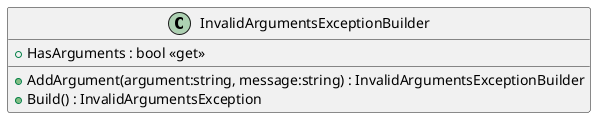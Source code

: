 @startuml
class InvalidArgumentsExceptionBuilder {
    + AddArgument(argument:string, message:string) : InvalidArgumentsExceptionBuilder
    + HasArguments : bool <<get>>
    + Build() : InvalidArgumentsException
}
@enduml
